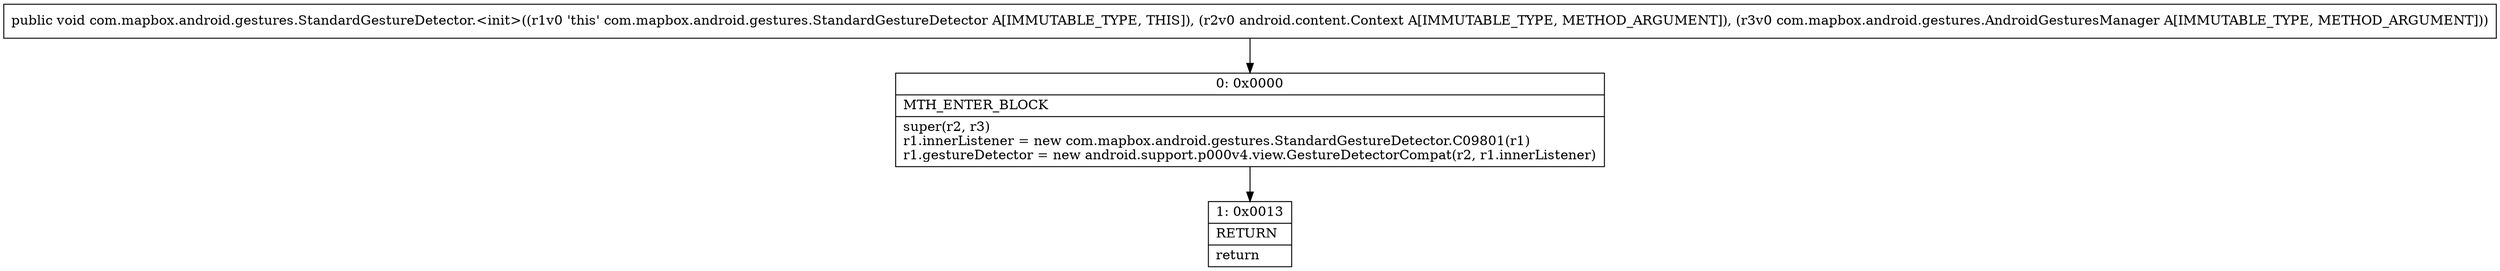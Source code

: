 digraph "CFG forcom.mapbox.android.gestures.StandardGestureDetector.\<init\>(Landroid\/content\/Context;Lcom\/mapbox\/android\/gestures\/AndroidGesturesManager;)V" {
Node_0 [shape=record,label="{0\:\ 0x0000|MTH_ENTER_BLOCK\l|super(r2, r3)\lr1.innerListener = new com.mapbox.android.gestures.StandardGestureDetector.C09801(r1)\lr1.gestureDetector = new android.support.p000v4.view.GestureDetectorCompat(r2, r1.innerListener)\l}"];
Node_1 [shape=record,label="{1\:\ 0x0013|RETURN\l|return\l}"];
MethodNode[shape=record,label="{public void com.mapbox.android.gestures.StandardGestureDetector.\<init\>((r1v0 'this' com.mapbox.android.gestures.StandardGestureDetector A[IMMUTABLE_TYPE, THIS]), (r2v0 android.content.Context A[IMMUTABLE_TYPE, METHOD_ARGUMENT]), (r3v0 com.mapbox.android.gestures.AndroidGesturesManager A[IMMUTABLE_TYPE, METHOD_ARGUMENT])) }"];
MethodNode -> Node_0;
Node_0 -> Node_1;
}

